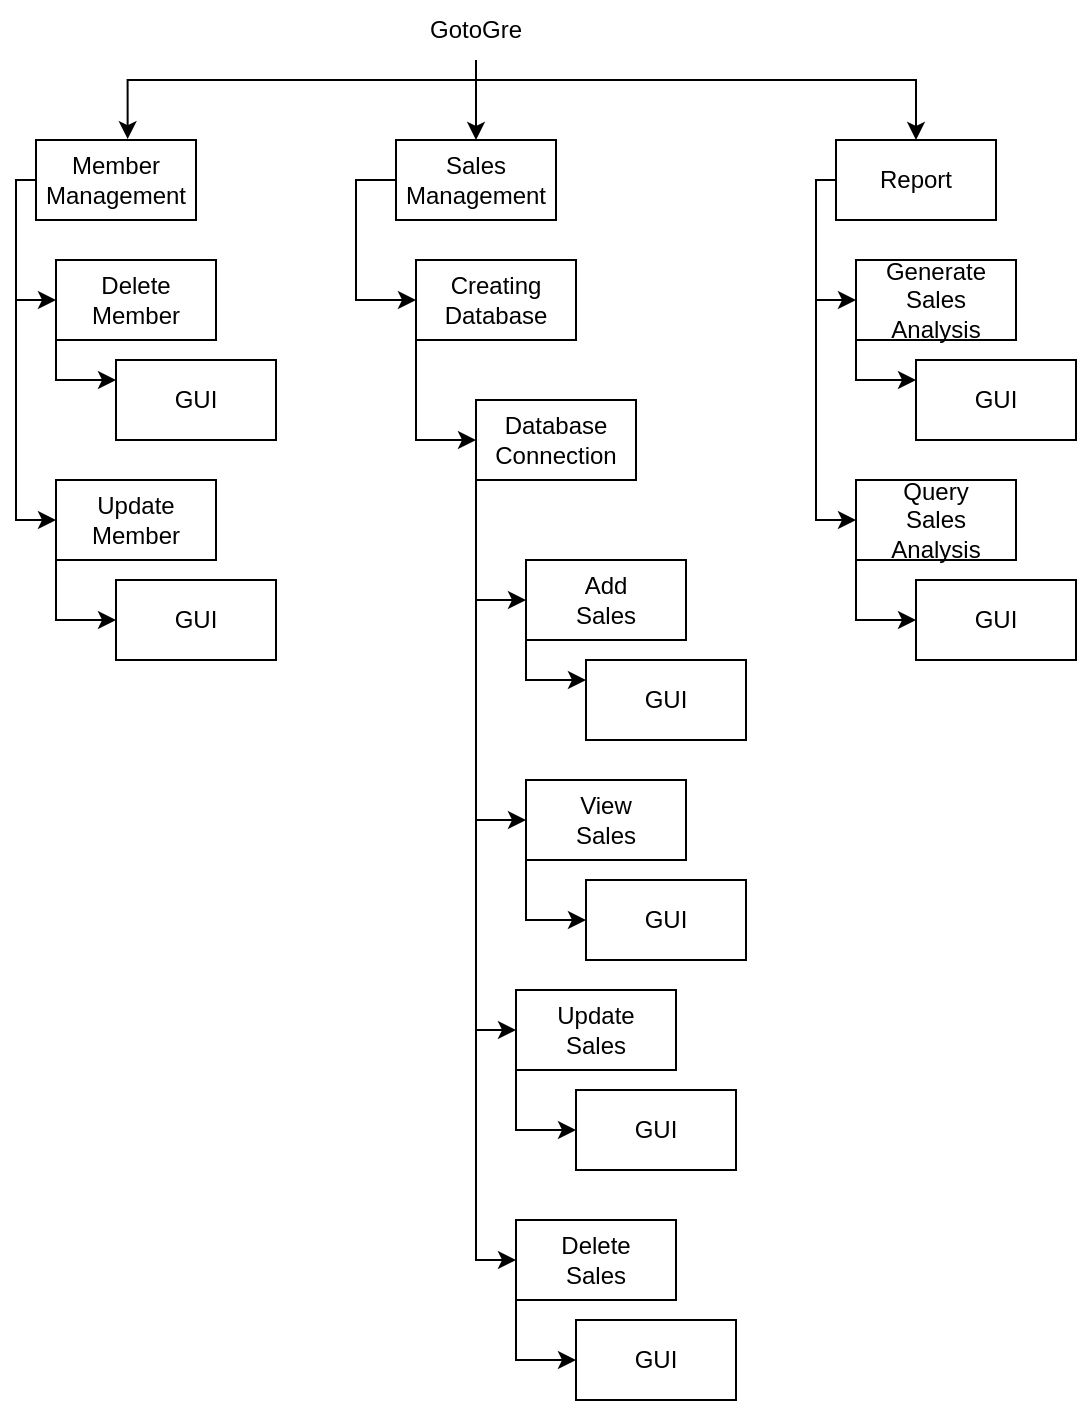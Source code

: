 <mxfile version="17.4.0" type="device"><diagram id="DxW8WuaUeEtSqvPrXCKh" name="Page-1"><mxGraphModel dx="635" dy="698" grid="1" gridSize="10" guides="1" tooltips="1" connect="1" arrows="1" fold="1" page="1" pageScale="1" pageWidth="850" pageHeight="1100" math="0" shadow="0"><root><mxCell id="0"/><mxCell id="1" parent="0"/><mxCell id="Rwjl9R9iPpfUxkPzL3cn-42" style="edgeStyle=orthogonalEdgeStyle;rounded=0;orthogonalLoop=1;jettySize=auto;html=1;entryX=0.5;entryY=0;entryDx=0;entryDy=0;" edge="1" parent="1" source="Rwjl9R9iPpfUxkPzL3cn-1" target="Rwjl9R9iPpfUxkPzL3cn-21"><mxGeometry relative="1" as="geometry"/></mxCell><mxCell id="Rwjl9R9iPpfUxkPzL3cn-43" style="edgeStyle=orthogonalEdgeStyle;rounded=0;orthogonalLoop=1;jettySize=auto;html=1;entryX=0.573;entryY=-0.011;entryDx=0;entryDy=0;entryPerimeter=0;" edge="1" parent="1" source="Rwjl9R9iPpfUxkPzL3cn-1" target="Rwjl9R9iPpfUxkPzL3cn-2"><mxGeometry relative="1" as="geometry"><Array as="points"><mxPoint x="290" y="50"/><mxPoint x="116" y="50"/></Array></mxGeometry></mxCell><mxCell id="Rwjl9R9iPpfUxkPzL3cn-44" style="edgeStyle=orthogonalEdgeStyle;rounded=0;orthogonalLoop=1;jettySize=auto;html=1;entryX=0.5;entryY=0;entryDx=0;entryDy=0;" edge="1" parent="1" source="Rwjl9R9iPpfUxkPzL3cn-1" target="Rwjl9R9iPpfUxkPzL3cn-35"><mxGeometry relative="1" as="geometry"><Array as="points"><mxPoint x="290" y="50"/><mxPoint x="510" y="50"/></Array></mxGeometry></mxCell><mxCell id="Rwjl9R9iPpfUxkPzL3cn-1" value="GotoGre" style="text;html=1;strokeColor=none;fillColor=none;align=center;verticalAlign=middle;whiteSpace=wrap;rounded=0;" vertex="1" parent="1"><mxGeometry x="260" y="10" width="60" height="30" as="geometry"/></mxCell><mxCell id="Rwjl9R9iPpfUxkPzL3cn-7" style="edgeStyle=orthogonalEdgeStyle;rounded=0;orthogonalLoop=1;jettySize=auto;html=1;entryX=0;entryY=0.5;entryDx=0;entryDy=0;" edge="1" parent="1" source="Rwjl9R9iPpfUxkPzL3cn-2" target="Rwjl9R9iPpfUxkPzL3cn-3"><mxGeometry relative="1" as="geometry"><Array as="points"><mxPoint x="60" y="100"/><mxPoint x="60" y="160"/></Array></mxGeometry></mxCell><mxCell id="Rwjl9R9iPpfUxkPzL3cn-10" style="edgeStyle=orthogonalEdgeStyle;rounded=0;orthogonalLoop=1;jettySize=auto;html=1;" edge="1" parent="1" source="Rwjl9R9iPpfUxkPzL3cn-2" target="Rwjl9R9iPpfUxkPzL3cn-5"><mxGeometry relative="1" as="geometry"><Array as="points"><mxPoint x="60" y="100"/><mxPoint x="60" y="270"/></Array></mxGeometry></mxCell><mxCell id="Rwjl9R9iPpfUxkPzL3cn-2" value="&lt;div&gt;Member&lt;/div&gt;&lt;div&gt;Management&lt;br&gt;&lt;/div&gt;" style="rounded=0;whiteSpace=wrap;html=1;" vertex="1" parent="1"><mxGeometry x="70" y="80" width="80" height="40" as="geometry"/></mxCell><mxCell id="Rwjl9R9iPpfUxkPzL3cn-9" style="edgeStyle=orthogonalEdgeStyle;rounded=0;orthogonalLoop=1;jettySize=auto;html=1;" edge="1" parent="1" source="Rwjl9R9iPpfUxkPzL3cn-3" target="Rwjl9R9iPpfUxkPzL3cn-4"><mxGeometry relative="1" as="geometry"><Array as="points"><mxPoint x="80" y="200"/></Array></mxGeometry></mxCell><mxCell id="Rwjl9R9iPpfUxkPzL3cn-3" value="Delete Member" style="rounded=0;whiteSpace=wrap;html=1;" vertex="1" parent="1"><mxGeometry x="80" y="140" width="80" height="40" as="geometry"/></mxCell><mxCell id="Rwjl9R9iPpfUxkPzL3cn-4" value="GUI" style="rounded=0;whiteSpace=wrap;html=1;" vertex="1" parent="1"><mxGeometry x="110" y="190" width="80" height="40" as="geometry"/></mxCell><mxCell id="Rwjl9R9iPpfUxkPzL3cn-5" value="Update Member" style="rounded=0;whiteSpace=wrap;html=1;" vertex="1" parent="1"><mxGeometry x="80" y="250" width="80" height="40" as="geometry"/></mxCell><mxCell id="Rwjl9R9iPpfUxkPzL3cn-6" value="GUI" style="rounded=0;whiteSpace=wrap;html=1;" vertex="1" parent="1"><mxGeometry x="110" y="300" width="80" height="40" as="geometry"/></mxCell><mxCell id="Rwjl9R9iPpfUxkPzL3cn-11" style="edgeStyle=orthogonalEdgeStyle;rounded=0;orthogonalLoop=1;jettySize=auto;html=1;" edge="1" parent="1" source="Rwjl9R9iPpfUxkPzL3cn-5" target="Rwjl9R9iPpfUxkPzL3cn-6"><mxGeometry relative="1" as="geometry"><mxPoint x="90" y="190" as="sourcePoint"/><mxPoint x="120" y="210" as="targetPoint"/><Array as="points"><mxPoint x="80" y="320"/></Array></mxGeometry></mxCell><mxCell id="Rwjl9R9iPpfUxkPzL3cn-12" style="edgeStyle=orthogonalEdgeStyle;rounded=0;orthogonalLoop=1;jettySize=auto;html=1;entryX=0;entryY=0.5;entryDx=0;entryDy=0;" edge="1" parent="1" source="Rwjl9R9iPpfUxkPzL3cn-14" target="Rwjl9R9iPpfUxkPzL3cn-16"><mxGeometry relative="1" as="geometry"><Array as="points"><mxPoint x="290" y="310"/></Array></mxGeometry></mxCell><mxCell id="Rwjl9R9iPpfUxkPzL3cn-13" style="edgeStyle=orthogonalEdgeStyle;rounded=0;orthogonalLoop=1;jettySize=auto;html=1;" edge="1" parent="1" source="Rwjl9R9iPpfUxkPzL3cn-14" target="Rwjl9R9iPpfUxkPzL3cn-18"><mxGeometry relative="1" as="geometry"><Array as="points"><mxPoint x="290" y="420"/></Array></mxGeometry></mxCell><mxCell id="Rwjl9R9iPpfUxkPzL3cn-14" value="Database Connection" style="rounded=0;whiteSpace=wrap;html=1;" vertex="1" parent="1"><mxGeometry x="290" y="210" width="80" height="40" as="geometry"/></mxCell><mxCell id="Rwjl9R9iPpfUxkPzL3cn-15" style="edgeStyle=orthogonalEdgeStyle;rounded=0;orthogonalLoop=1;jettySize=auto;html=1;" edge="1" parent="1" source="Rwjl9R9iPpfUxkPzL3cn-16" target="Rwjl9R9iPpfUxkPzL3cn-17"><mxGeometry relative="1" as="geometry"><Array as="points"><mxPoint x="315" y="350"/></Array></mxGeometry></mxCell><mxCell id="Rwjl9R9iPpfUxkPzL3cn-16" value="&lt;div&gt;Add&lt;/div&gt;&lt;div&gt;Sales&lt;br&gt;&lt;/div&gt;" style="rounded=0;whiteSpace=wrap;html=1;" vertex="1" parent="1"><mxGeometry x="315" y="290" width="80" height="40" as="geometry"/></mxCell><mxCell id="Rwjl9R9iPpfUxkPzL3cn-17" value="GUI" style="rounded=0;whiteSpace=wrap;html=1;" vertex="1" parent="1"><mxGeometry x="345" y="340" width="80" height="40" as="geometry"/></mxCell><mxCell id="Rwjl9R9iPpfUxkPzL3cn-18" value="&lt;div&gt;View &lt;br&gt;&lt;/div&gt;&lt;div&gt;Sales&lt;br&gt;&lt;/div&gt;" style="rounded=0;whiteSpace=wrap;html=1;" vertex="1" parent="1"><mxGeometry x="315" y="400" width="80" height="40" as="geometry"/></mxCell><mxCell id="Rwjl9R9iPpfUxkPzL3cn-19" value="GUI" style="rounded=0;whiteSpace=wrap;html=1;" vertex="1" parent="1"><mxGeometry x="345" y="450" width="80" height="40" as="geometry"/></mxCell><mxCell id="Rwjl9R9iPpfUxkPzL3cn-20" style="edgeStyle=orthogonalEdgeStyle;rounded=0;orthogonalLoop=1;jettySize=auto;html=1;" edge="1" parent="1" source="Rwjl9R9iPpfUxkPzL3cn-18" target="Rwjl9R9iPpfUxkPzL3cn-19"><mxGeometry relative="1" as="geometry"><mxPoint x="325" y="340" as="sourcePoint"/><mxPoint x="355" y="360" as="targetPoint"/><Array as="points"><mxPoint x="315" y="470"/></Array></mxGeometry></mxCell><mxCell id="Rwjl9R9iPpfUxkPzL3cn-23" style="edgeStyle=orthogonalEdgeStyle;rounded=0;orthogonalLoop=1;jettySize=auto;html=1;exitX=0;exitY=0.5;exitDx=0;exitDy=0;entryX=0;entryY=0.5;entryDx=0;entryDy=0;" edge="1" parent="1" source="Rwjl9R9iPpfUxkPzL3cn-21" target="Rwjl9R9iPpfUxkPzL3cn-22"><mxGeometry relative="1" as="geometry"/></mxCell><mxCell id="Rwjl9R9iPpfUxkPzL3cn-21" value="&lt;div&gt;Sales&lt;/div&gt;&lt;div&gt;Management&lt;br&gt;&lt;/div&gt;" style="rounded=0;whiteSpace=wrap;html=1;" vertex="1" parent="1"><mxGeometry x="250" y="80" width="80" height="40" as="geometry"/></mxCell><mxCell id="Rwjl9R9iPpfUxkPzL3cn-24" style="edgeStyle=orthogonalEdgeStyle;rounded=0;orthogonalLoop=1;jettySize=auto;html=1;" edge="1" parent="1" source="Rwjl9R9iPpfUxkPzL3cn-22" target="Rwjl9R9iPpfUxkPzL3cn-14"><mxGeometry relative="1" as="geometry"><Array as="points"><mxPoint x="260" y="220"/><mxPoint x="260" y="220"/></Array></mxGeometry></mxCell><mxCell id="Rwjl9R9iPpfUxkPzL3cn-22" value="Creating Database" style="rounded=0;whiteSpace=wrap;html=1;" vertex="1" parent="1"><mxGeometry x="260" y="140" width="80" height="40" as="geometry"/></mxCell><mxCell id="Rwjl9R9iPpfUxkPzL3cn-25" value="&lt;div&gt;Update&lt;br&gt;&lt;/div&gt;&lt;div&gt;Sales&lt;br&gt;&lt;/div&gt;" style="rounded=0;whiteSpace=wrap;html=1;" vertex="1" parent="1"><mxGeometry x="310" y="505" width="80" height="40" as="geometry"/></mxCell><mxCell id="Rwjl9R9iPpfUxkPzL3cn-26" value="GUI" style="rounded=0;whiteSpace=wrap;html=1;" vertex="1" parent="1"><mxGeometry x="340" y="555" width="80" height="40" as="geometry"/></mxCell><mxCell id="Rwjl9R9iPpfUxkPzL3cn-27" style="edgeStyle=orthogonalEdgeStyle;rounded=0;orthogonalLoop=1;jettySize=auto;html=1;" edge="1" parent="1" source="Rwjl9R9iPpfUxkPzL3cn-25" target="Rwjl9R9iPpfUxkPzL3cn-26"><mxGeometry relative="1" as="geometry"><mxPoint x="320" y="445" as="sourcePoint"/><mxPoint x="350" y="465" as="targetPoint"/><Array as="points"><mxPoint x="310" y="575"/></Array></mxGeometry></mxCell><mxCell id="Rwjl9R9iPpfUxkPzL3cn-28" value="&lt;div&gt;Delete &lt;br&gt;&lt;/div&gt;&lt;div&gt;Sales&lt;br&gt;&lt;/div&gt;" style="rounded=0;whiteSpace=wrap;html=1;" vertex="1" parent="1"><mxGeometry x="310" y="620" width="80" height="40" as="geometry"/></mxCell><mxCell id="Rwjl9R9iPpfUxkPzL3cn-29" value="GUI" style="rounded=0;whiteSpace=wrap;html=1;" vertex="1" parent="1"><mxGeometry x="340" y="670" width="80" height="40" as="geometry"/></mxCell><mxCell id="Rwjl9R9iPpfUxkPzL3cn-30" style="edgeStyle=orthogonalEdgeStyle;rounded=0;orthogonalLoop=1;jettySize=auto;html=1;" edge="1" parent="1" source="Rwjl9R9iPpfUxkPzL3cn-28" target="Rwjl9R9iPpfUxkPzL3cn-29"><mxGeometry relative="1" as="geometry"><mxPoint x="320" y="560" as="sourcePoint"/><mxPoint x="350" y="580" as="targetPoint"/><Array as="points"><mxPoint x="310" y="690"/></Array></mxGeometry></mxCell><mxCell id="Rwjl9R9iPpfUxkPzL3cn-31" style="edgeStyle=orthogonalEdgeStyle;rounded=0;orthogonalLoop=1;jettySize=auto;html=1;" edge="1" parent="1" source="Rwjl9R9iPpfUxkPzL3cn-14" target="Rwjl9R9iPpfUxkPzL3cn-25"><mxGeometry relative="1" as="geometry"><Array as="points"><mxPoint x="290" y="525"/></Array><mxPoint x="300" y="260" as="sourcePoint"/><mxPoint x="325" y="430" as="targetPoint"/></mxGeometry></mxCell><mxCell id="Rwjl9R9iPpfUxkPzL3cn-32" style="edgeStyle=orthogonalEdgeStyle;rounded=0;orthogonalLoop=1;jettySize=auto;html=1;" edge="1" parent="1" source="Rwjl9R9iPpfUxkPzL3cn-14" target="Rwjl9R9iPpfUxkPzL3cn-28"><mxGeometry relative="1" as="geometry"><Array as="points"><mxPoint x="290" y="640"/></Array><mxPoint x="300" y="260" as="sourcePoint"/><mxPoint x="320" y="535" as="targetPoint"/></mxGeometry></mxCell><mxCell id="Rwjl9R9iPpfUxkPzL3cn-33" style="edgeStyle=orthogonalEdgeStyle;rounded=0;orthogonalLoop=1;jettySize=auto;html=1;entryX=0;entryY=0.5;entryDx=0;entryDy=0;" edge="1" parent="1" source="Rwjl9R9iPpfUxkPzL3cn-35" target="Rwjl9R9iPpfUxkPzL3cn-37"><mxGeometry relative="1" as="geometry"><Array as="points"><mxPoint x="460" y="100"/><mxPoint x="460" y="160"/></Array></mxGeometry></mxCell><mxCell id="Rwjl9R9iPpfUxkPzL3cn-34" style="edgeStyle=orthogonalEdgeStyle;rounded=0;orthogonalLoop=1;jettySize=auto;html=1;" edge="1" parent="1" source="Rwjl9R9iPpfUxkPzL3cn-35" target="Rwjl9R9iPpfUxkPzL3cn-39"><mxGeometry relative="1" as="geometry"><Array as="points"><mxPoint x="460" y="100"/><mxPoint x="460" y="270"/></Array></mxGeometry></mxCell><mxCell id="Rwjl9R9iPpfUxkPzL3cn-35" value="Report" style="rounded=0;whiteSpace=wrap;html=1;" vertex="1" parent="1"><mxGeometry x="470" y="80" width="80" height="40" as="geometry"/></mxCell><mxCell id="Rwjl9R9iPpfUxkPzL3cn-36" style="edgeStyle=orthogonalEdgeStyle;rounded=0;orthogonalLoop=1;jettySize=auto;html=1;" edge="1" parent="1" source="Rwjl9R9iPpfUxkPzL3cn-37" target="Rwjl9R9iPpfUxkPzL3cn-38"><mxGeometry relative="1" as="geometry"><Array as="points"><mxPoint x="480" y="200"/></Array></mxGeometry></mxCell><mxCell id="Rwjl9R9iPpfUxkPzL3cn-37" value="&lt;div&gt;Generate Sales&lt;/div&gt;&lt;div&gt;Analysis&lt;br&gt;&lt;/div&gt;" style="rounded=0;whiteSpace=wrap;html=1;" vertex="1" parent="1"><mxGeometry x="480" y="140" width="80" height="40" as="geometry"/></mxCell><mxCell id="Rwjl9R9iPpfUxkPzL3cn-38" value="GUI" style="rounded=0;whiteSpace=wrap;html=1;" vertex="1" parent="1"><mxGeometry x="510" y="190" width="80" height="40" as="geometry"/></mxCell><mxCell id="Rwjl9R9iPpfUxkPzL3cn-39" value="&lt;div&gt;Query&lt;/div&gt;&lt;div&gt;Sales&lt;/div&gt;&lt;div&gt;Analysis&lt;br&gt;&lt;/div&gt;" style="rounded=0;whiteSpace=wrap;html=1;" vertex="1" parent="1"><mxGeometry x="480" y="250" width="80" height="40" as="geometry"/></mxCell><mxCell id="Rwjl9R9iPpfUxkPzL3cn-40" value="GUI" style="rounded=0;whiteSpace=wrap;html=1;" vertex="1" parent="1"><mxGeometry x="510" y="300" width="80" height="40" as="geometry"/></mxCell><mxCell id="Rwjl9R9iPpfUxkPzL3cn-41" style="edgeStyle=orthogonalEdgeStyle;rounded=0;orthogonalLoop=1;jettySize=auto;html=1;" edge="1" parent="1" source="Rwjl9R9iPpfUxkPzL3cn-39" target="Rwjl9R9iPpfUxkPzL3cn-40"><mxGeometry relative="1" as="geometry"><mxPoint x="490" y="190" as="sourcePoint"/><mxPoint x="520" y="210" as="targetPoint"/><Array as="points"><mxPoint x="480" y="320"/></Array></mxGeometry></mxCell></root></mxGraphModel></diagram></mxfile>
